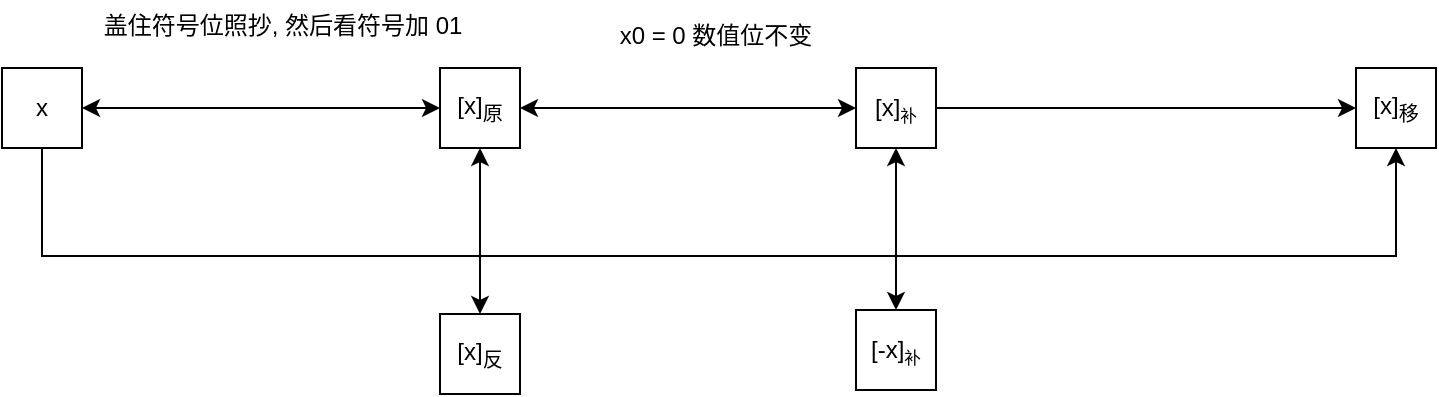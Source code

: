<mxfile version="21.1.1" type="github">
  <diagram name="第 1 页" id="9GYhM0LAutZyOM6csO9C">
    <mxGraphModel dx="780" dy="470" grid="0" gridSize="10" guides="1" tooltips="1" connect="1" arrows="1" fold="1" page="1" pageScale="1" pageWidth="827" pageHeight="1169" background="none" math="0" shadow="0">
      <root>
        <mxCell id="0" />
        <mxCell id="1" parent="0" />
        <mxCell id="lg6SOMki0CFlZ4IYQeba-3" value="" style="edgeStyle=orthogonalEdgeStyle;rounded=0;orthogonalLoop=1;jettySize=auto;html=1;startArrow=classic;startFill=1;" parent="1" source="lg6SOMki0CFlZ4IYQeba-1" target="lg6SOMki0CFlZ4IYQeba-2" edge="1">
          <mxGeometry relative="1" as="geometry" />
        </mxCell>
        <mxCell id="XPMahFEZM1iYRiJGIpfO-12" value="" style="edgeStyle=orthogonalEdgeStyle;rounded=0;orthogonalLoop=1;jettySize=auto;html=1;startArrow=classic;startFill=1;exitX=0.5;exitY=1;exitDx=0;exitDy=0;" parent="1" source="lg6SOMki0CFlZ4IYQeba-2" target="XPMahFEZM1iYRiJGIpfO-11" edge="1">
          <mxGeometry relative="1" as="geometry">
            <mxPoint x="210" y="670" as="sourcePoint" />
          </mxGeometry>
        </mxCell>
        <mxCell id="XPMahFEZM1iYRiJGIpfO-13" style="edgeStyle=orthogonalEdgeStyle;rounded=0;orthogonalLoop=1;jettySize=auto;html=1;exitX=0.5;exitY=1;exitDx=0;exitDy=0;entryX=0.5;entryY=1;entryDx=0;entryDy=0;" parent="1" source="lg6SOMki0CFlZ4IYQeba-1" target="XPMahFEZM1iYRiJGIpfO-7" edge="1">
          <mxGeometry relative="1" as="geometry">
            <Array as="points">
              <mxPoint x="70" y="710" />
              <mxPoint x="730" y="710" />
            </Array>
          </mxGeometry>
        </mxCell>
        <mxCell id="lg6SOMki0CFlZ4IYQeba-1" value="x" style="whiteSpace=wrap;html=1;aspect=fixed;" parent="1" vertex="1">
          <mxGeometry x="40" y="616" width="40" height="40" as="geometry" />
        </mxCell>
        <mxCell id="XPMahFEZM1iYRiJGIpfO-6" value="" style="edgeStyle=orthogonalEdgeStyle;rounded=0;orthogonalLoop=1;jettySize=auto;html=1;startArrow=classic;startFill=1;" parent="1" source="lg6SOMki0CFlZ4IYQeba-2" target="XPMahFEZM1iYRiJGIpfO-1" edge="1">
          <mxGeometry relative="1" as="geometry" />
        </mxCell>
        <mxCell id="lg6SOMki0CFlZ4IYQeba-2" value="[x]&lt;sub&gt;原&lt;/sub&gt;" style="whiteSpace=wrap;html=1;aspect=fixed;" parent="1" vertex="1">
          <mxGeometry x="259" y="616" width="40" height="40" as="geometry" />
        </mxCell>
        <mxCell id="XPMahFEZM1iYRiJGIpfO-8" value="" style="edgeStyle=orthogonalEdgeStyle;rounded=0;orthogonalLoop=1;jettySize=auto;html=1;" parent="1" source="XPMahFEZM1iYRiJGIpfO-1" target="XPMahFEZM1iYRiJGIpfO-7" edge="1">
          <mxGeometry relative="1" as="geometry" />
        </mxCell>
        <mxCell id="XPMahFEZM1iYRiJGIpfO-10" value="" style="edgeStyle=orthogonalEdgeStyle;rounded=0;orthogonalLoop=1;jettySize=auto;html=1;startArrow=classic;startFill=1;" parent="1" source="XPMahFEZM1iYRiJGIpfO-1" target="XPMahFEZM1iYRiJGIpfO-9" edge="1">
          <mxGeometry relative="1" as="geometry" />
        </mxCell>
        <mxCell id="XPMahFEZM1iYRiJGIpfO-1" value="[x]&lt;span style=&quot;font-size: 10px;&quot;&gt;&lt;sub&gt;补&lt;/sub&gt;&lt;/span&gt;" style="whiteSpace=wrap;html=1;aspect=fixed;" parent="1" vertex="1">
          <mxGeometry x="467" y="616" width="40" height="40" as="geometry" />
        </mxCell>
        <mxCell id="XPMahFEZM1iYRiJGIpfO-7" value="[x]&lt;sub&gt;移&lt;/sub&gt;" style="whiteSpace=wrap;html=1;aspect=fixed;" parent="1" vertex="1">
          <mxGeometry x="717" y="616" width="40" height="40" as="geometry" />
        </mxCell>
        <mxCell id="XPMahFEZM1iYRiJGIpfO-9" value="[-x]&lt;span style=&quot;font-size: 10px;&quot;&gt;&lt;sub&gt;补&lt;/sub&gt;&lt;/span&gt;" style="whiteSpace=wrap;html=1;aspect=fixed;" parent="1" vertex="1">
          <mxGeometry x="467" y="737" width="40" height="40" as="geometry" />
        </mxCell>
        <mxCell id="XPMahFEZM1iYRiJGIpfO-11" value="[x]&lt;sub&gt;反&lt;/sub&gt;" style="whiteSpace=wrap;html=1;aspect=fixed;" parent="1" vertex="1">
          <mxGeometry x="259" y="739" width="40" height="40" as="geometry" />
        </mxCell>
        <mxCell id="XPMahFEZM1iYRiJGIpfO-14" value="盖住符号位照抄, 然后看符号加 01" style="text;strokeColor=none;align=center;fillColor=none;html=1;verticalAlign=middle;whiteSpace=wrap;rounded=0;" parent="1" vertex="1">
          <mxGeometry x="82" y="582" width="197" height="26" as="geometry" />
        </mxCell>
        <mxCell id="XPMahFEZM1iYRiJGIpfO-15" value="x0 = 0 数值位不变" style="text;strokeColor=none;align=center;fillColor=none;html=1;verticalAlign=middle;whiteSpace=wrap;rounded=0;" parent="1" vertex="1">
          <mxGeometry x="340" y="587" width="114" height="26" as="geometry" />
        </mxCell>
      </root>
    </mxGraphModel>
  </diagram>
</mxfile>
